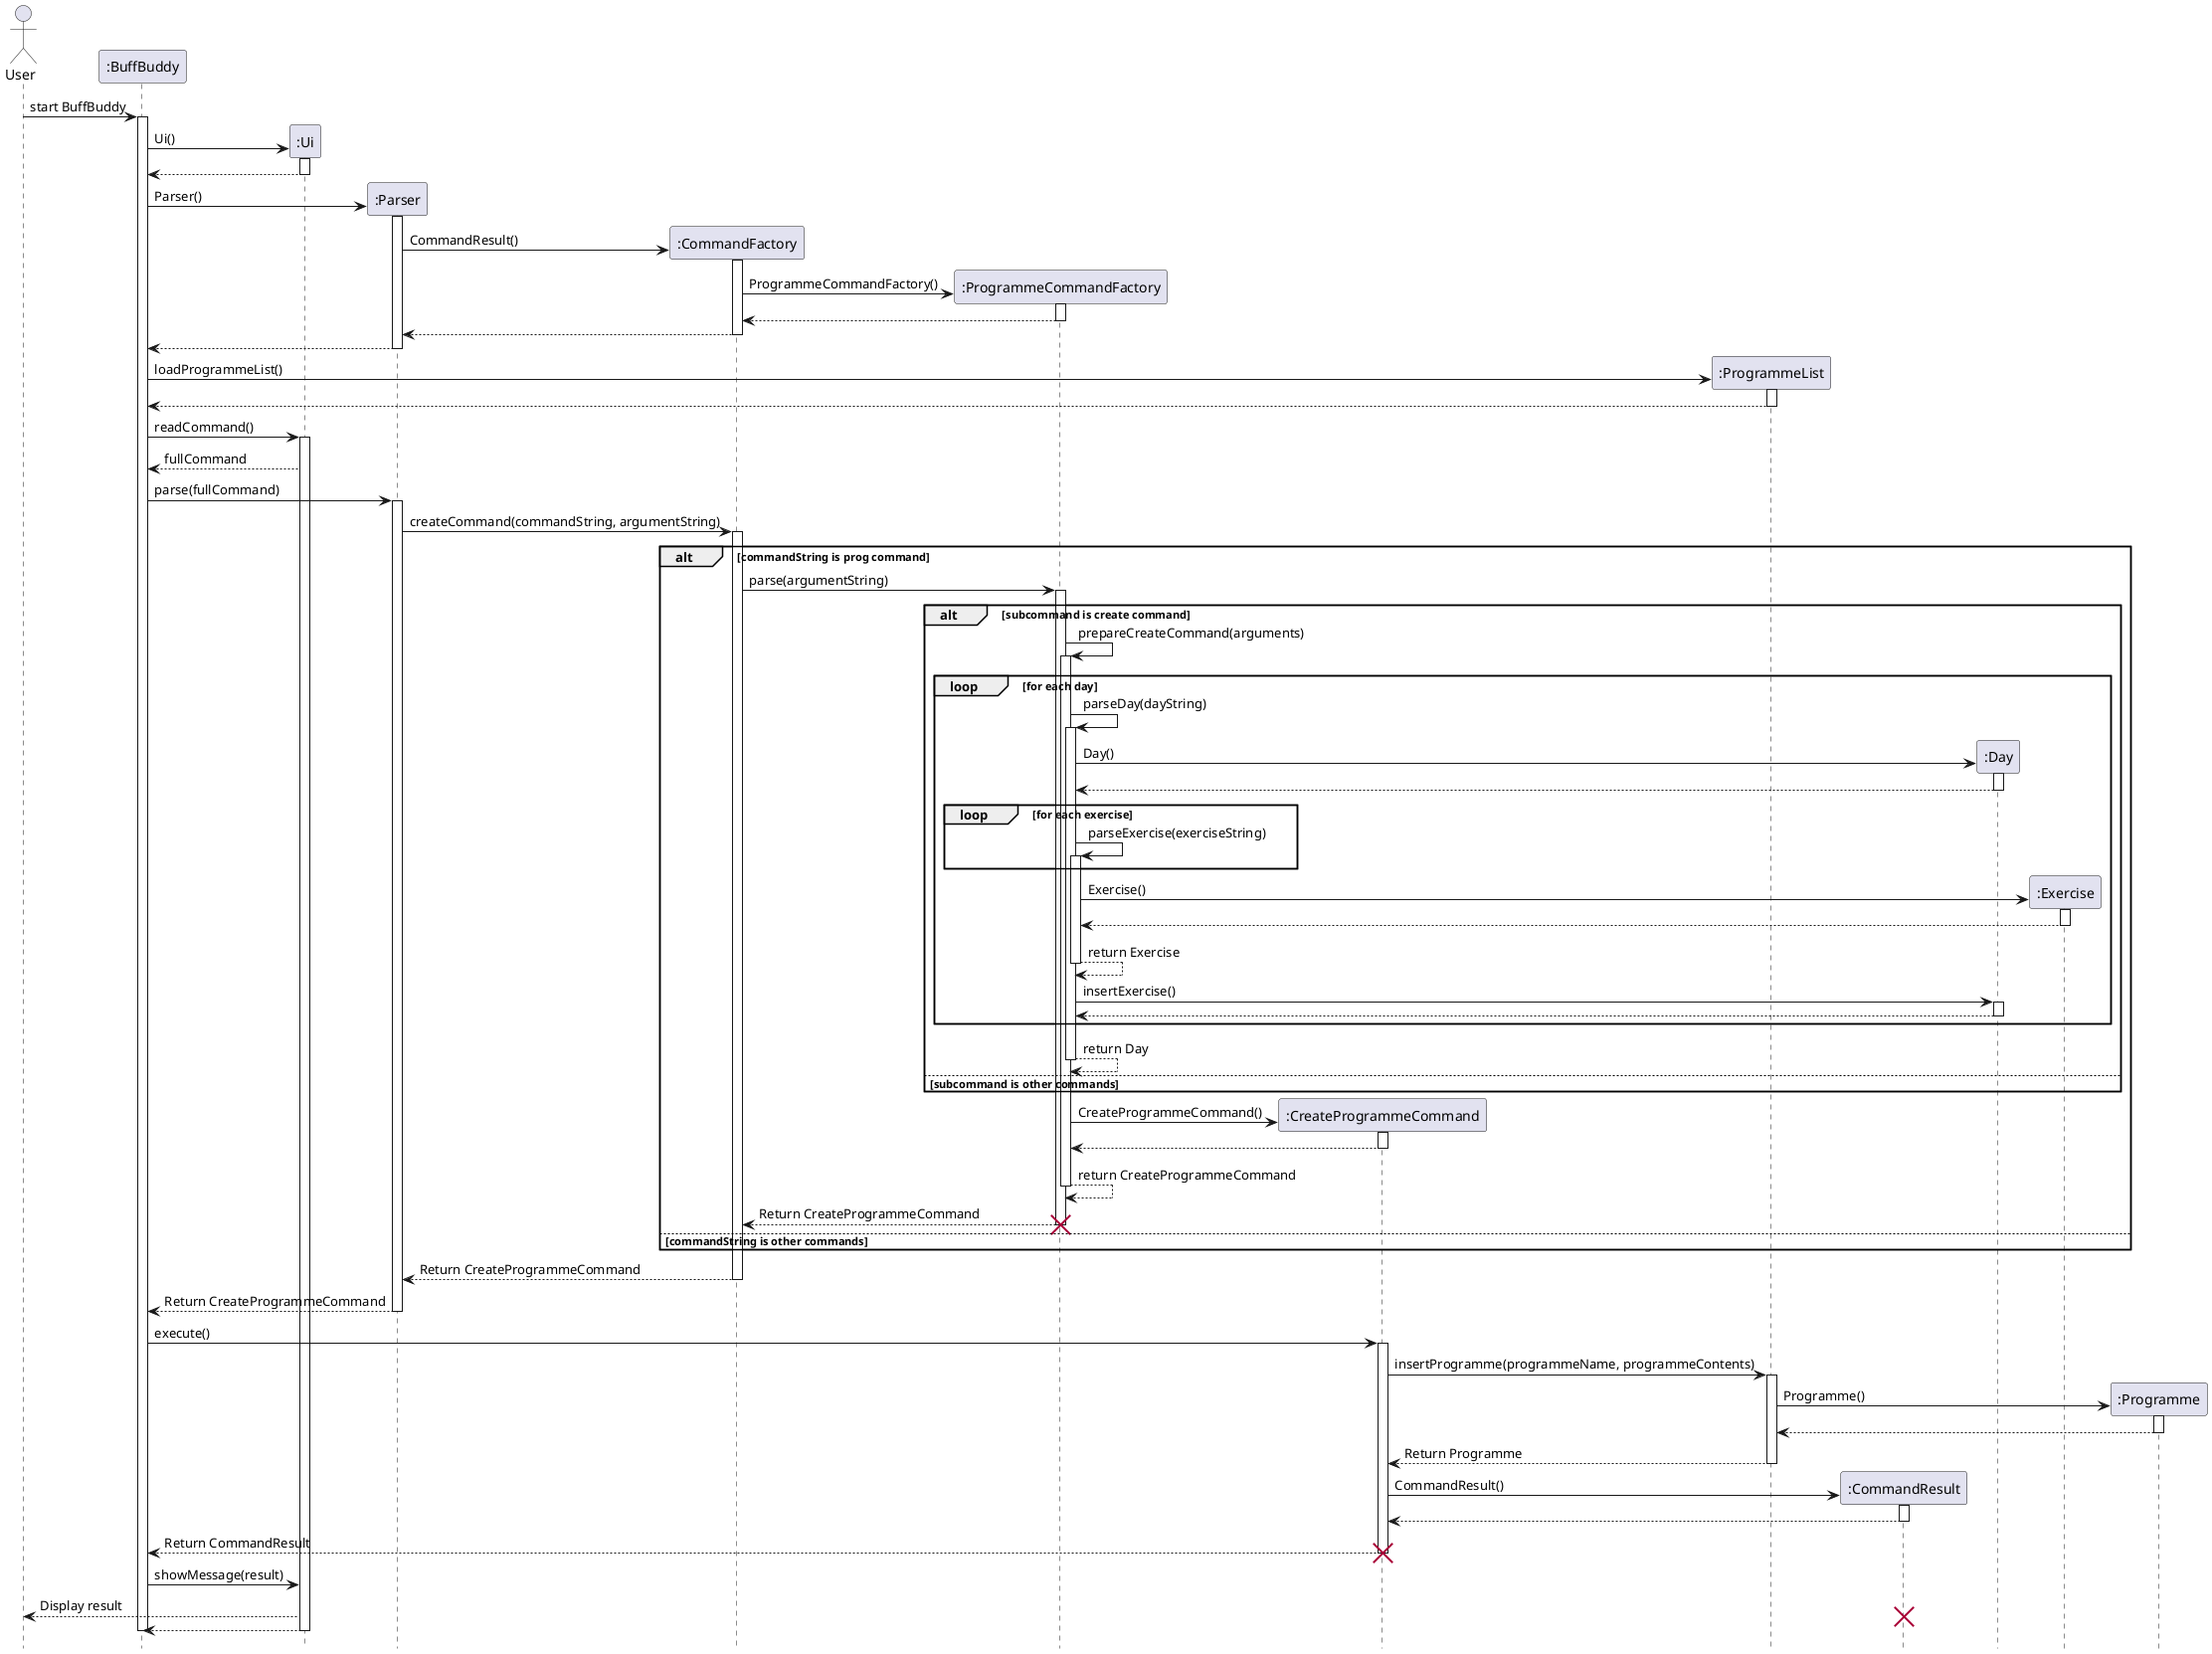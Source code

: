 @startuml

hide footbox

actor User as user
participant ":BuffBuddy" as BuffBuddy
participant ":Ui" as Ui
participant ":Parser" as Parser
participant ":CommandFactory" as CommandFactory
participant ":ProgrammeCommandFactory" as ProgCommandFactory
participant ":CreateProgrammeCommand" as CreateProgrammeCommand
participant ":ProgrammeList" as ProgrammeList
participant ":CommandResult" as CommandResult


user -> BuffBuddy: start BuffBuddy
activate BuffBuddy

create Ui
BuffBuddy -> Ui: Ui()
activate Ui

Ui --> BuffBuddy
deactivate Ui

create Parser
BuffBuddy -> Parser: Parser()
activate Parser

create CommandFactory
Parser -> CommandFactory: CommandResult()
activate CommandFactory

create ProgCommandFactory
CommandFactory -> ProgCommandFactory: ProgrammeCommandFactory()
activate ProgCommandFactory

ProgCommandFactory --> CommandFactory
deactivate ProgCommandFactory

CommandFactory --> Parser
deactivate CommandFactory

Parser --> BuffBuddy
deactivate Parser

create ProgrammeList
BuffBuddy -> ProgrammeList: loadProgrammeList()
activate ProgrammeList

ProgrammeList --> BuffBuddy
deactivate ProgrammeList

BuffBuddy -> Ui: readCommand()
activate Ui

Ui --> BuffBuddy: fullCommand


BuffBuddy -> Parser: parse(fullCommand)
activate Parser

Parser -> CommandFactory: createCommand(commandString, argumentString)
activate CommandFactory

alt commandString is prog command
    CommandFactory -> ProgCommandFactory: parse(argumentString)
    activate ProgCommandFactory

    alt subcommand is create command
        ProgCommandFactory -> ProgCommandFactory: prepareCreateCommand(arguments)
        activate ProgCommandFactory


        loop for each day
            ProgCommandFactory -> ProgCommandFactory: parseDay(dayString)
            activate ProgCommandFactory

            create ":Day" as Day
            ProgCommandFactory -> Day: Day()
            activate Day

            Day --> ProgCommandFactory
            deactivate Day


            loop for each exercise
                ProgCommandFactory -> ProgCommandFactory: parseExercise(exerciseString)
                activate ProgCommandFactory
            end

            create ":Exercise" as Exercise
            ProgCommandFactory -> Exercise: Exercise()
            activate Exercise

            Exercise --> ProgCommandFactory
            deactivate Exercise

           return return Exercise

           ProgCommandFactory -> Day: insertExercise()
           activate Day

           Day --> ProgCommandFactory
           deactivate Day

        end
        return return Day

    else subcommand is other commands
    end

    create  CreateProgrammeCommand
    ProgCommandFactory -> CreateProgrammeCommand: CreateProgrammeCommand()
    activate CreateProgrammeCommand

    CreateProgrammeCommand --> ProgCommandFactory
    deactivate CreateProgrammeCommand

    return return CreateProgrammeCommand

    ProgCommandFactory --> CommandFactory: Return CreateProgrammeCommand
    deactivate ProgCommandFactory
    destroy ProgCommandFactory


else commandString is other commands
end
CommandFactory --> Parser: Return CreateProgrammeCommand
deactivate CommandFactory


Parser --> BuffBuddy: Return CreateProgrammeCommand
deactivate Parser

BuffBuddy -> CreateProgrammeCommand: execute()
activate CreateProgrammeCommand

CreateProgrammeCommand -> ProgrammeList: insertProgramme(programmeName, programmeContents)
activate ProgrammeList

create ":Programme" as Programme
ProgrammeList -> Programme: Programme()
activate Programme

Programme --> ProgrammeList:
deactivate Programme

ProgrammeList --> CreateProgrammeCommand: Return Programme
deactivate ProgrammeList

create CommandResult
CreateProgrammeCommand -> CommandResult: CommandResult()

activate CommandResult

CommandResult --> CreateProgrammeCommand
deactivate CommandResult

CreateProgrammeCommand --> BuffBuddy: Return CommandResult
deactivate CreateProgrammeCommand
destroy CreateProgrammeCommand


BuffBuddy -> Ui: showMessage(result)


Ui --> user: Display result
destroy CommandResult

Ui --> BuffBuddy
deactivate BuffBuddy

deactivate Ui

@enduml
